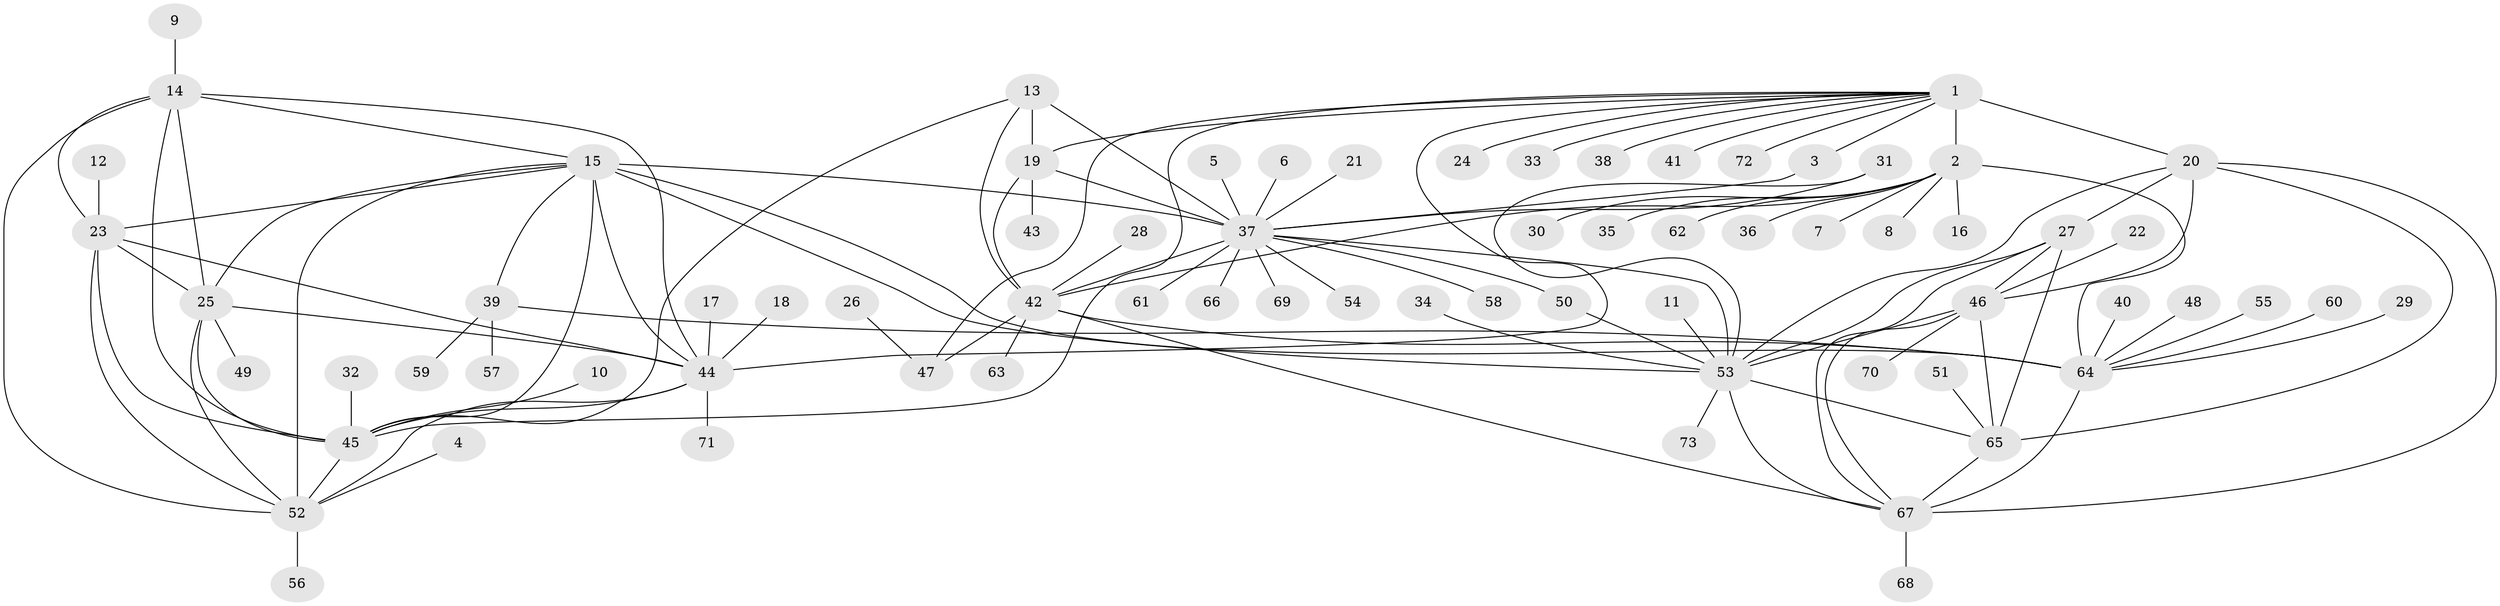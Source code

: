 // original degree distribution, {7: 0.03424657534246575, 9: 0.07534246575342465, 8: 0.06164383561643835, 13: 0.02054794520547945, 10: 0.02054794520547945, 12: 0.0136986301369863, 16: 0.00684931506849315, 11: 0.00684931506849315, 2: 0.136986301369863, 1: 0.5753424657534246, 3: 0.0410958904109589, 4: 0.00684931506849315}
// Generated by graph-tools (version 1.1) at 2025/50/03/09/25 03:50:39]
// undirected, 73 vertices, 115 edges
graph export_dot {
graph [start="1"]
  node [color=gray90,style=filled];
  1;
  2;
  3;
  4;
  5;
  6;
  7;
  8;
  9;
  10;
  11;
  12;
  13;
  14;
  15;
  16;
  17;
  18;
  19;
  20;
  21;
  22;
  23;
  24;
  25;
  26;
  27;
  28;
  29;
  30;
  31;
  32;
  33;
  34;
  35;
  36;
  37;
  38;
  39;
  40;
  41;
  42;
  43;
  44;
  45;
  46;
  47;
  48;
  49;
  50;
  51;
  52;
  53;
  54;
  55;
  56;
  57;
  58;
  59;
  60;
  61;
  62;
  63;
  64;
  65;
  66;
  67;
  68;
  69;
  70;
  71;
  72;
  73;
  1 -- 2 [weight=12.0];
  1 -- 3 [weight=1.0];
  1 -- 19 [weight=1.0];
  1 -- 20 [weight=1.0];
  1 -- 24 [weight=1.0];
  1 -- 33 [weight=1.0];
  1 -- 38 [weight=1.0];
  1 -- 41 [weight=1.0];
  1 -- 44 [weight=1.0];
  1 -- 45 [weight=1.0];
  1 -- 47 [weight=1.0];
  1 -- 72 [weight=1.0];
  2 -- 7 [weight=1.0];
  2 -- 8 [weight=1.0];
  2 -- 16 [weight=1.0];
  2 -- 30 [weight=1.0];
  2 -- 35 [weight=1.0];
  2 -- 36 [weight=1.0];
  2 -- 42 [weight=1.0];
  2 -- 62 [weight=1.0];
  2 -- 64 [weight=1.0];
  3 -- 37 [weight=1.0];
  4 -- 52 [weight=1.0];
  5 -- 37 [weight=1.0];
  6 -- 37 [weight=1.0];
  9 -- 14 [weight=1.0];
  10 -- 45 [weight=1.0];
  11 -- 53 [weight=1.0];
  12 -- 23 [weight=1.0];
  13 -- 19 [weight=2.0];
  13 -- 37 [weight=3.0];
  13 -- 42 [weight=1.0];
  13 -- 45 [weight=1.0];
  14 -- 15 [weight=1.0];
  14 -- 23 [weight=1.0];
  14 -- 25 [weight=1.0];
  14 -- 44 [weight=1.0];
  14 -- 45 [weight=1.0];
  14 -- 52 [weight=1.0];
  15 -- 23 [weight=1.0];
  15 -- 25 [weight=1.0];
  15 -- 37 [weight=1.0];
  15 -- 39 [weight=1.0];
  15 -- 44 [weight=1.0];
  15 -- 45 [weight=1.0];
  15 -- 52 [weight=1.0];
  15 -- 53 [weight=1.0];
  15 -- 64 [weight=5.0];
  17 -- 44 [weight=1.0];
  18 -- 44 [weight=1.0];
  19 -- 37 [weight=6.0];
  19 -- 42 [weight=2.0];
  19 -- 43 [weight=1.0];
  20 -- 27 [weight=2.0];
  20 -- 46 [weight=2.0];
  20 -- 53 [weight=2.0];
  20 -- 65 [weight=2.0];
  20 -- 67 [weight=2.0];
  21 -- 37 [weight=1.0];
  22 -- 46 [weight=1.0];
  23 -- 25 [weight=1.0];
  23 -- 44 [weight=1.0];
  23 -- 45 [weight=1.0];
  23 -- 52 [weight=1.0];
  25 -- 44 [weight=1.0];
  25 -- 45 [weight=1.0];
  25 -- 49 [weight=1.0];
  25 -- 52 [weight=1.0];
  26 -- 47 [weight=1.0];
  27 -- 46 [weight=1.0];
  27 -- 53 [weight=1.0];
  27 -- 65 [weight=1.0];
  27 -- 67 [weight=1.0];
  28 -- 42 [weight=1.0];
  29 -- 64 [weight=1.0];
  31 -- 37 [weight=1.0];
  31 -- 53 [weight=1.0];
  32 -- 45 [weight=1.0];
  34 -- 53 [weight=1.0];
  37 -- 42 [weight=3.0];
  37 -- 50 [weight=1.0];
  37 -- 53 [weight=2.0];
  37 -- 54 [weight=1.0];
  37 -- 58 [weight=1.0];
  37 -- 61 [weight=1.0];
  37 -- 66 [weight=1.0];
  37 -- 69 [weight=1.0];
  39 -- 57 [weight=1.0];
  39 -- 59 [weight=1.0];
  39 -- 64 [weight=5.0];
  40 -- 64 [weight=1.0];
  42 -- 47 [weight=1.0];
  42 -- 63 [weight=1.0];
  42 -- 64 [weight=2.0];
  42 -- 67 [weight=1.0];
  44 -- 45 [weight=1.0];
  44 -- 52 [weight=1.0];
  44 -- 71 [weight=1.0];
  45 -- 52 [weight=1.0];
  46 -- 53 [weight=1.0];
  46 -- 65 [weight=1.0];
  46 -- 67 [weight=1.0];
  46 -- 70 [weight=1.0];
  48 -- 64 [weight=1.0];
  50 -- 53 [weight=1.0];
  51 -- 65 [weight=1.0];
  52 -- 56 [weight=1.0];
  53 -- 65 [weight=1.0];
  53 -- 67 [weight=1.0];
  53 -- 73 [weight=1.0];
  55 -- 64 [weight=1.0];
  60 -- 64 [weight=1.0];
  64 -- 67 [weight=1.0];
  65 -- 67 [weight=1.0];
  67 -- 68 [weight=1.0];
}
